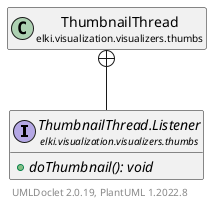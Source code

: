 @startuml
    remove .*\.(Instance|Par|Parameterizer|Factory)$
    set namespaceSeparator none
    hide empty fields
    hide empty methods

    interface "<size:14>ThumbnailThread.Listener\n<size:10>elki.visualization.visualizers.thumbs" as elki.visualization.visualizers.thumbs.ThumbnailThread.Listener [[ThumbnailThread.Listener.html]] {
        {abstract} +doThumbnail(): void
    }

    class "<size:14>ThumbnailThread\n<size:10>elki.visualization.visualizers.thumbs" as elki.visualization.visualizers.thumbs.ThumbnailThread [[ThumbnailThread.html]]

    elki.visualization.visualizers.thumbs.ThumbnailThread +-- elki.visualization.visualizers.thumbs.ThumbnailThread.Listener

    center footer UMLDoclet 2.0.19, PlantUML 1.2022.8
@enduml
